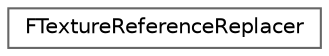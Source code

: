 digraph "Graphical Class Hierarchy"
{
 // INTERACTIVE_SVG=YES
 // LATEX_PDF_SIZE
  bgcolor="transparent";
  edge [fontname=Helvetica,fontsize=10,labelfontname=Helvetica,labelfontsize=10];
  node [fontname=Helvetica,fontsize=10,shape=box,height=0.2,width=0.4];
  rankdir="LR";
  Node0 [id="Node000000",label="FTextureReferenceReplacer",height=0.2,width=0.4,color="grey40", fillcolor="white", style="filled",URL="$d5/d5d/structFTextureReferenceReplacer.html",tooltip="Replaces the RHI reference of one texture with another."];
}
